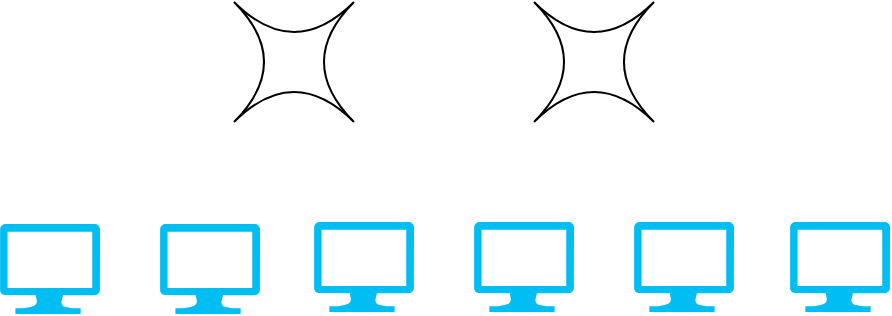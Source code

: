 <mxfile version="21.0.6" type="github">
  <diagram name="Page-1" id="LMMgmVSL_VbabMqnY_PX">
    <mxGraphModel dx="792" dy="746" grid="1" gridSize="10" guides="1" tooltips="1" connect="1" arrows="1" fold="1" page="1" pageScale="1" pageWidth="850" pageHeight="1100" math="0" shadow="0">
      <root>
        <mxCell id="0" />
        <mxCell id="1" parent="0" />
        <mxCell id="8P3UGDrZVPPjZx8S8AlN-1" value="" style="verticalLabelPosition=bottom;html=1;verticalAlign=top;align=center;strokeColor=none;fillColor=#00BEF2;shape=mxgraph.azure.computer;pointerEvents=1;movable=0;resizable=0;rotatable=0;deletable=0;editable=0;locked=1;connectable=0;" vertex="1" parent="1">
          <mxGeometry x="508" y="550" width="50" height="45" as="geometry" />
        </mxCell>
        <mxCell id="8P3UGDrZVPPjZx8S8AlN-2" value="" style="verticalLabelPosition=bottom;html=1;verticalAlign=top;align=center;strokeColor=none;fillColor=#00BEF2;shape=mxgraph.azure.computer;pointerEvents=1;movable=0;resizable=0;rotatable=0;deletable=0;editable=0;locked=1;connectable=0;" vertex="1" parent="1">
          <mxGeometry x="430" y="550" width="50" height="45" as="geometry" />
        </mxCell>
        <mxCell id="8P3UGDrZVPPjZx8S8AlN-3" value="" style="verticalLabelPosition=bottom;html=1;verticalAlign=top;align=center;strokeColor=none;fillColor=#00BEF2;shape=mxgraph.azure.computer;pointerEvents=1;movable=0;resizable=0;rotatable=0;deletable=0;editable=0;locked=1;connectable=0;" vertex="1" parent="1">
          <mxGeometry x="350" y="550" width="50" height="45" as="geometry" />
        </mxCell>
        <mxCell id="8P3UGDrZVPPjZx8S8AlN-4" value="" style="verticalLabelPosition=bottom;html=1;verticalAlign=top;align=center;strokeColor=none;fillColor=#00BEF2;shape=mxgraph.azure.computer;pointerEvents=1;movable=0;resizable=0;rotatable=0;deletable=0;editable=0;locked=1;connectable=0;" vertex="1" parent="1">
          <mxGeometry x="270" y="550" width="50" height="45" as="geometry" />
        </mxCell>
        <mxCell id="8P3UGDrZVPPjZx8S8AlN-7" value="" style="verticalLabelPosition=bottom;html=1;verticalAlign=top;align=center;strokeColor=none;fillColor=#00BEF2;shape=mxgraph.azure.computer;pointerEvents=1;movable=0;resizable=0;rotatable=0;deletable=0;editable=0;locked=1;connectable=0;" vertex="1" parent="1">
          <mxGeometry x="193" y="551" width="50" height="45" as="geometry" />
        </mxCell>
        <mxCell id="8P3UGDrZVPPjZx8S8AlN-8" value="" style="verticalLabelPosition=bottom;html=1;verticalAlign=top;align=center;strokeColor=none;fillColor=#00BEF2;shape=mxgraph.azure.computer;pointerEvents=1;movable=0;resizable=0;rotatable=0;deletable=0;editable=0;locked=1;connectable=0;" vertex="1" parent="1">
          <mxGeometry x="113" y="551" width="50" height="45" as="geometry" />
        </mxCell>
        <mxCell id="8P3UGDrZVPPjZx8S8AlN-9" value="" style="shape=switch;whiteSpace=wrap;html=1;" vertex="1" parent="1">
          <mxGeometry x="230" y="440" width="60" height="60" as="geometry" />
        </mxCell>
        <mxCell id="8P3UGDrZVPPjZx8S8AlN-10" value="" style="shape=switch;whiteSpace=wrap;html=1;" vertex="1" parent="1">
          <mxGeometry x="380" y="440" width="60" height="60" as="geometry" />
        </mxCell>
      </root>
    </mxGraphModel>
  </diagram>
</mxfile>
